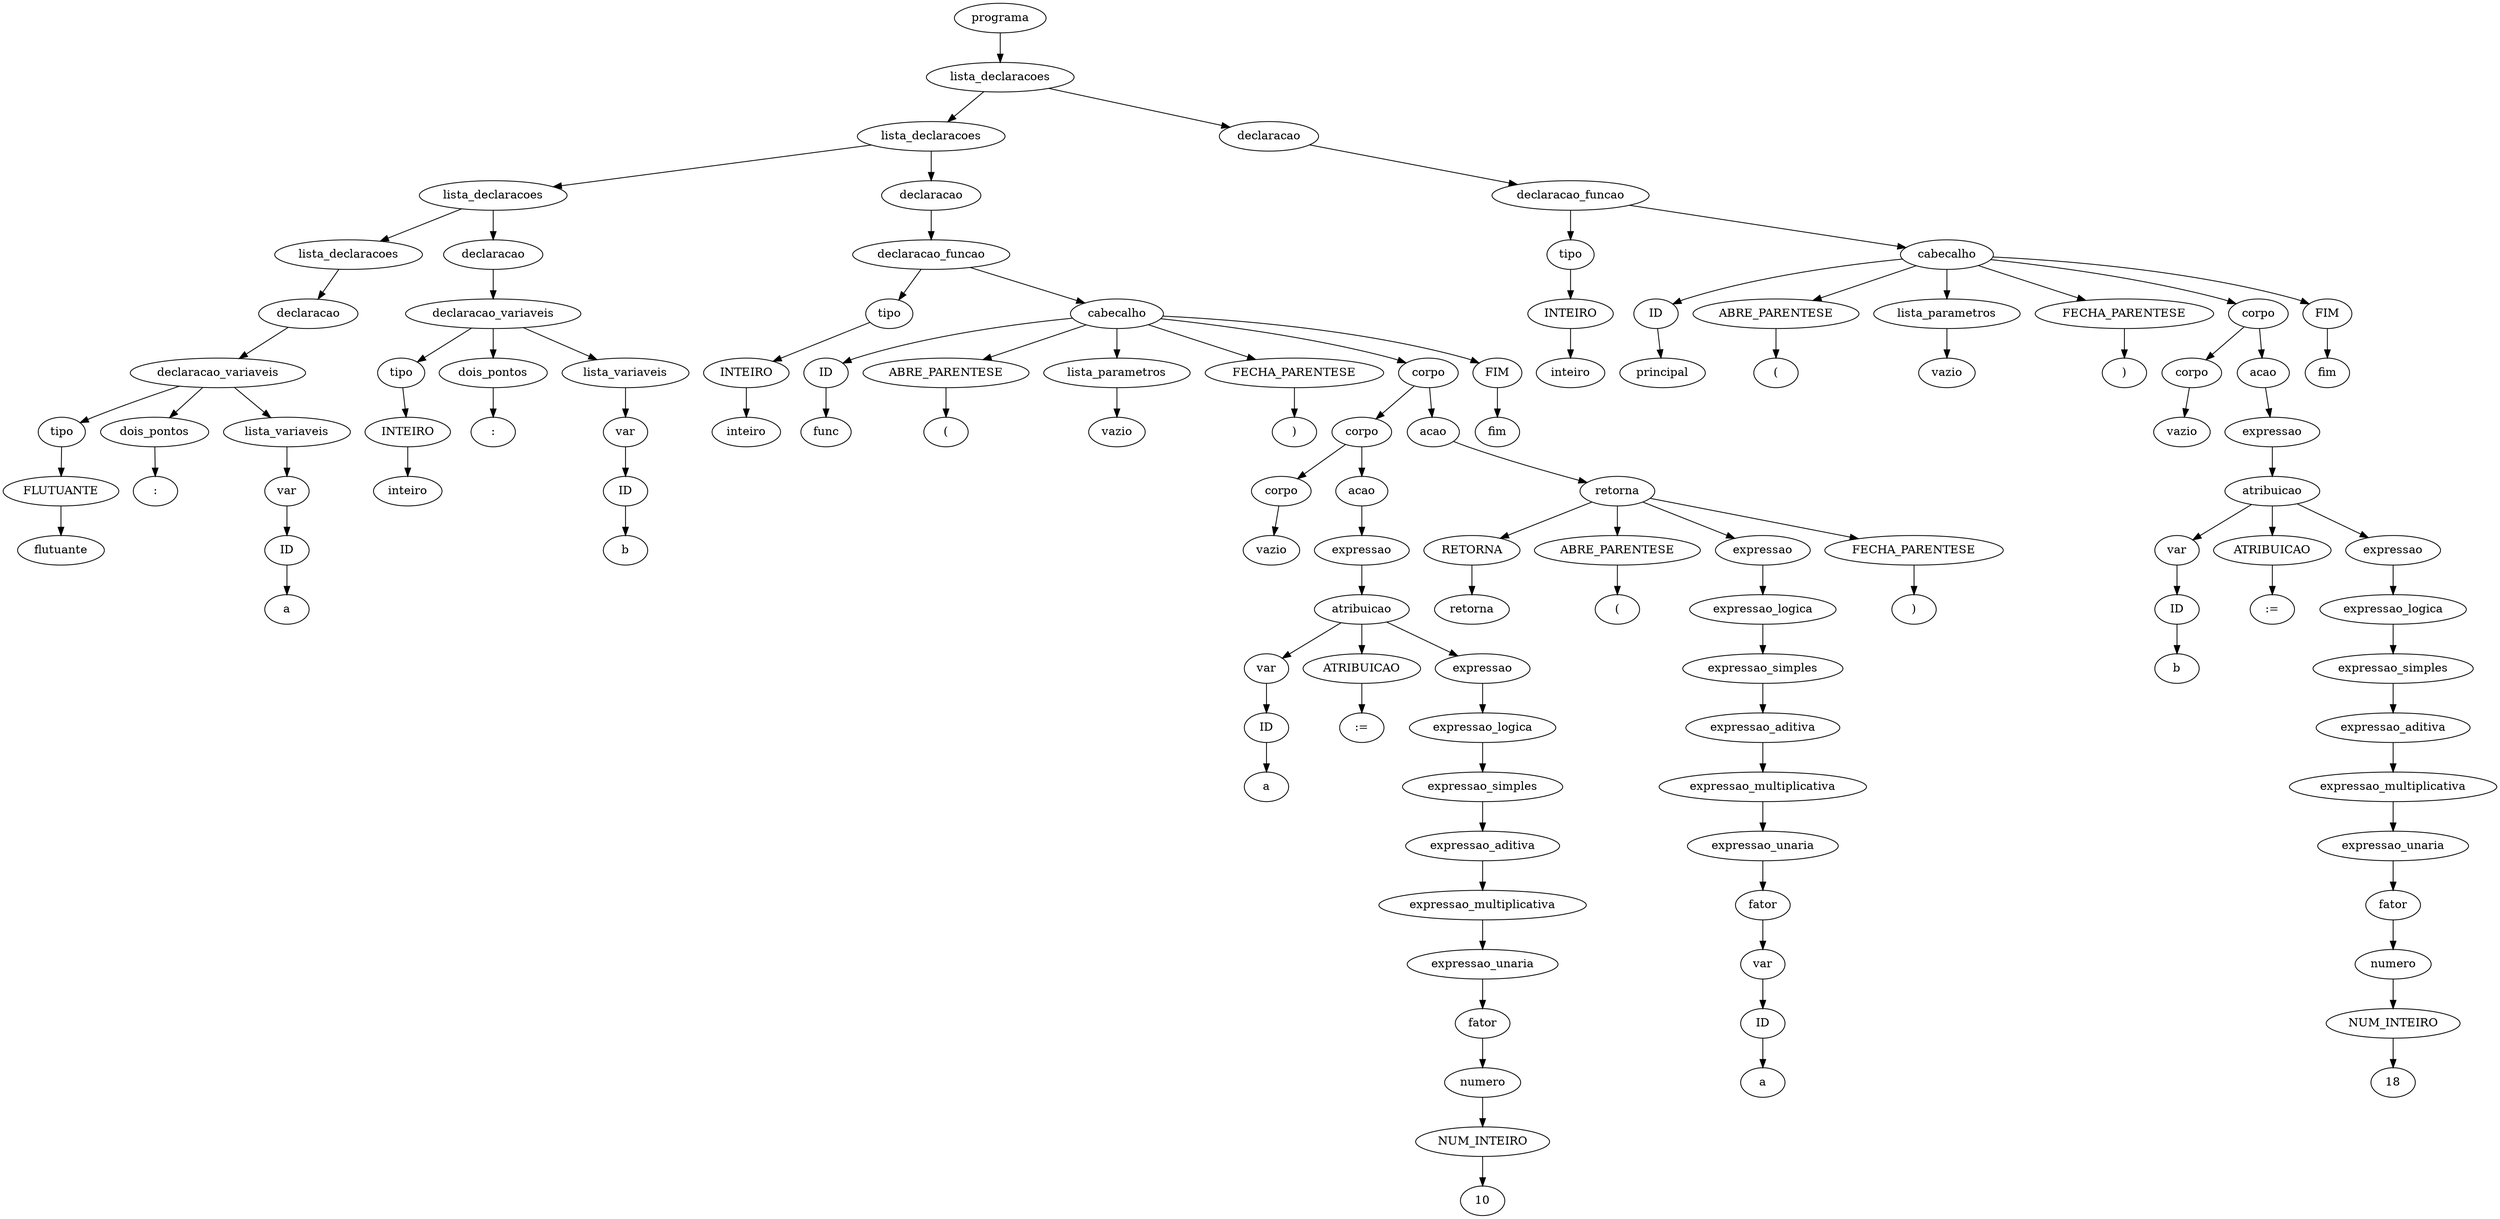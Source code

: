 digraph tree {
    "0x7f96a5c3a040" [label="programa"];
    "0x7f96a5c3adc0" [label="lista_declaracoes"];
    "0x7f96a5c3a940" [label="lista_declaracoes"];
    "0x7f96a5cacac0" [label="lista_declaracoes"];
    "0x7f96a5c97eb0" [label="lista_declaracoes"];
    "0x7f96a5c97f40" [label="declaracao"];
    "0x7f96a5dab850" [label="declaracao_variaveis"];
    "0x7f96a5c97fa0" [label="tipo"];
    "0x7f96a5dab790" [label="FLUTUANTE"];
    "0x7f96a5dab7c0" [label="flutuante"];
    "0x7f96a5c97e80" [label="dois_pontos"];
    "0x7f96a5cacd90" [label=":"];
    "0x7f96a5dab7f0" [label="lista_variaveis"];
    "0x7f96a5c97e50" [label="var"];
    "0x7f96a5c97f10" [label="ID"];
    "0x7f96a5caccd0" [label="a"];
    "0x7f96a5cacf70" [label="declaracao"];
    "0x7f96a5c3a1c0" [label="declaracao_variaveis"];
    "0x7f96a5cace20" [label="tipo"];
    "0x7f96a5c72f10" [label="INTEIRO"];
    "0x7f96a5c3a100" [label="inteiro"];
    "0x7f96a5c3a280" [label="dois_pontos"];
    "0x7f96a5c3a2b0" [label=":"];
    "0x7f96a5c3a250" [label="lista_variaveis"];
    "0x7f96a5cacfd0" [label="var"];
    "0x7f96a5cacd30" [label="ID"];
    "0x7f96a5c3a0d0" [label="b"];
    "0x7f96a5c3a2e0" [label="declaracao"];
    "0x7f96a5c3a190" [label="declaracao_funcao"];
    "0x7f96a5c97fd0" [label="tipo"];
    "0x7f96a5c97ee0" [label="INTEIRO"];
    "0x7f96a5c3a310" [label="inteiro"];
    "0x7f96a5c3a5e0" [label="cabecalho"];
    "0x7f96a5c3af10" [label="ID"];
    "0x7f96a5c3af40" [label="func"];
    "0x7f96a5c3ad30" [label="ABRE_PARENTESE"];
    "0x7f96a5c3aa90" [label="("];
    "0x7f96a5c3a430" [label="lista_parametros"];
    "0x7f96a5c3a160" [label="vazio"];
    "0x7f96a5c3aaf0" [label="FECHA_PARENTESE"];
    "0x7f96a5c3af70" [label=")"];
    "0x7f96a5c3acd0" [label="corpo"];
    "0x7f96a5c3a9a0" [label="corpo"];
    "0x7f96a5c3a550" [label="corpo"];
    "0x7f96a5c3a340" [label="vazio"];
    "0x7f96a5c3a8b0" [label="acao"];
    "0x7f96a5c3a580" [label="expressao"];
    "0x7f96a5c3a850" [label="atribuicao"];
    "0x7f96a5c3a460" [label="var"];
    "0x7f96a5c3a4c0" [label="ID"];
    "0x7f96a5c3a640" [label="a"];
    "0x7f96a5c3a8e0" [label="ATRIBUICAO"];
    "0x7f96a5c3a970" [label=":="];
    "0x7f96a5c3a820" [label="expressao"];
    "0x7f96a5c3a7f0" [label="expressao_logica"];
    "0x7f96a5c3a730" [label="expressao_simples"];
    "0x7f96a5c3a6d0" [label="expressao_aditiva"];
    "0x7f96a5c3a7c0" [label="expressao_multiplicativa"];
    "0x7f96a5c3a670" [label="expressao_unaria"];
    "0x7f96a5c3a6a0" [label="fator"];
    "0x7f96a5c3a4f0" [label="numero"];
    "0x7f96a5c3a490" [label="NUM_INTEIRO"];
    "0x7f96a5c3a790" [label="10"];
    "0x7f96a5c3adf0" [label="acao"];
    "0x7f96a5c3ac70" [label="retorna"];
    "0x7f96a5c3ad00" [label="RETORNA"];
    "0x7f96a5c3ae20" [label="retorna"];
    "0x7f96a5c3ae50" [label="ABRE_PARENTESE"];
    "0x7f96a5c3ae80" [label="("];
    "0x7f96a5c3ac10" [label="expressao"];
    "0x7f96a5c3abb0" [label="expressao_logica"];
    "0x7f96a5c3ab50" [label="expressao_simples"];
    "0x7f96a5c3aa30" [label="expressao_aditiva"];
    "0x7f96a5c3a5b0" [label="expressao_multiplicativa"];
    "0x7f96a5c3a9d0" [label="expressao_unaria"];
    "0x7f96a5c3aa00" [label="fator"];
    "0x7f96a5c3a3d0" [label="var"];
    "0x7f96a5c3a520" [label="ID"];
    "0x7f96a5c3a610" [label="a"];
    "0x7f96a5c3aeb0" [label="FECHA_PARENTESE"];
    "0x7f96a5c3aee0" [label=")"];
    "0x7f96a5c3afa0" [label="FIM"];
    "0x7f96a5c3afd0" [label="fim"];
    "0x7f96a5c3a910" [label="declaracao"];
    "0x7f96a5c3a070" [label="declaracao_funcao"];
    "0x7f96a5cacdc0" [label="tipo"];
    "0x7f96a5cacdf0" [label="INTEIRO"];
    "0x7f96a5c3a220" [label="inteiro"];
    "0x7f96a5bef130" [label="cabecalho"];
    "0x7f96a5bef220" [label="ID"];
    "0x7f96a5bef1c0" [label="principal"];
    "0x7f96a5bef6a0" [label="ABRE_PARENTESE"];
    "0x7f96a5bef6d0" [label="("];
    "0x7f96a5bef070" [label="lista_parametros"];
    "0x7f96a5c3aca0" [label="vazio"];
    "0x7f96a5bef700" [label="FECHA_PARENTESE"];
    "0x7f96a5bef730" [label=")"];
    "0x7f96a5bef610" [label="corpo"];
    "0x7f96a5bef160" [label="corpo"];
    "0x7f96a5c3a0a0" [label="vazio"];
    "0x7f96a5bef520" [label="acao"];
    "0x7f96a5bef190" [label="expressao"];
    "0x7f96a5bef4c0" [label="atribuicao"];
    "0x7f96a5bef040" [label="var"];
    "0x7f96a5bef0a0" [label="ID"];
    "0x7f96a5bef250" [label="b"];
    "0x7f96a5bef550" [label="ATRIBUICAO"];
    "0x7f96a5bef5e0" [label=":="];
    "0x7f96a5bef490" [label="expressao"];
    "0x7f96a5bef460" [label="expressao_logica"];
    "0x7f96a5bef3a0" [label="expressao_simples"];
    "0x7f96a5bef340" [label="expressao_aditiva"];
    "0x7f96a5bef430" [label="expressao_multiplicativa"];
    "0x7f96a5bef2b0" [label="expressao_unaria"];
    "0x7f96a5bef310" [label="fator"];
    "0x7f96a5bef100" [label="numero"];
    "0x7f96a5bef0d0" [label="NUM_INTEIRO"];
    "0x7f96a5bef400" [label="18"];
    "0x7f96a5bef760" [label="FIM"];
    "0x7f96a5bef790" [label="fim"];
    "0x7f96a5c3a040" -> "0x7f96a5c3adc0";
    "0x7f96a5c3adc0" -> "0x7f96a5c3a940";
    "0x7f96a5c3adc0" -> "0x7f96a5c3a910";
    "0x7f96a5c3a940" -> "0x7f96a5cacac0";
    "0x7f96a5c3a940" -> "0x7f96a5c3a2e0";
    "0x7f96a5cacac0" -> "0x7f96a5c97eb0";
    "0x7f96a5cacac0" -> "0x7f96a5cacf70";
    "0x7f96a5c97eb0" -> "0x7f96a5c97f40";
    "0x7f96a5c97f40" -> "0x7f96a5dab850";
    "0x7f96a5dab850" -> "0x7f96a5c97fa0";
    "0x7f96a5dab850" -> "0x7f96a5c97e80";
    "0x7f96a5dab850" -> "0x7f96a5dab7f0";
    "0x7f96a5c97fa0" -> "0x7f96a5dab790";
    "0x7f96a5dab790" -> "0x7f96a5dab7c0";
    "0x7f96a5c97e80" -> "0x7f96a5cacd90";
    "0x7f96a5dab7f0" -> "0x7f96a5c97e50";
    "0x7f96a5c97e50" -> "0x7f96a5c97f10";
    "0x7f96a5c97f10" -> "0x7f96a5caccd0";
    "0x7f96a5cacf70" -> "0x7f96a5c3a1c0";
    "0x7f96a5c3a1c0" -> "0x7f96a5cace20";
    "0x7f96a5c3a1c0" -> "0x7f96a5c3a280";
    "0x7f96a5c3a1c0" -> "0x7f96a5c3a250";
    "0x7f96a5cace20" -> "0x7f96a5c72f10";
    "0x7f96a5c72f10" -> "0x7f96a5c3a100";
    "0x7f96a5c3a280" -> "0x7f96a5c3a2b0";
    "0x7f96a5c3a250" -> "0x7f96a5cacfd0";
    "0x7f96a5cacfd0" -> "0x7f96a5cacd30";
    "0x7f96a5cacd30" -> "0x7f96a5c3a0d0";
    "0x7f96a5c3a2e0" -> "0x7f96a5c3a190";
    "0x7f96a5c3a190" -> "0x7f96a5c97fd0";
    "0x7f96a5c3a190" -> "0x7f96a5c3a5e0";
    "0x7f96a5c97fd0" -> "0x7f96a5c97ee0";
    "0x7f96a5c97ee0" -> "0x7f96a5c3a310";
    "0x7f96a5c3a5e0" -> "0x7f96a5c3af10";
    "0x7f96a5c3a5e0" -> "0x7f96a5c3ad30";
    "0x7f96a5c3a5e0" -> "0x7f96a5c3a430";
    "0x7f96a5c3a5e0" -> "0x7f96a5c3aaf0";
    "0x7f96a5c3a5e0" -> "0x7f96a5c3acd0";
    "0x7f96a5c3a5e0" -> "0x7f96a5c3afa0";
    "0x7f96a5c3af10" -> "0x7f96a5c3af40";
    "0x7f96a5c3ad30" -> "0x7f96a5c3aa90";
    "0x7f96a5c3a430" -> "0x7f96a5c3a160";
    "0x7f96a5c3aaf0" -> "0x7f96a5c3af70";
    "0x7f96a5c3acd0" -> "0x7f96a5c3a9a0";
    "0x7f96a5c3acd0" -> "0x7f96a5c3adf0";
    "0x7f96a5c3a9a0" -> "0x7f96a5c3a550";
    "0x7f96a5c3a9a0" -> "0x7f96a5c3a8b0";
    "0x7f96a5c3a550" -> "0x7f96a5c3a340";
    "0x7f96a5c3a8b0" -> "0x7f96a5c3a580";
    "0x7f96a5c3a580" -> "0x7f96a5c3a850";
    "0x7f96a5c3a850" -> "0x7f96a5c3a460";
    "0x7f96a5c3a850" -> "0x7f96a5c3a8e0";
    "0x7f96a5c3a850" -> "0x7f96a5c3a820";
    "0x7f96a5c3a460" -> "0x7f96a5c3a4c0";
    "0x7f96a5c3a4c0" -> "0x7f96a5c3a640";
    "0x7f96a5c3a8e0" -> "0x7f96a5c3a970";
    "0x7f96a5c3a820" -> "0x7f96a5c3a7f0";
    "0x7f96a5c3a7f0" -> "0x7f96a5c3a730";
    "0x7f96a5c3a730" -> "0x7f96a5c3a6d0";
    "0x7f96a5c3a6d0" -> "0x7f96a5c3a7c0";
    "0x7f96a5c3a7c0" -> "0x7f96a5c3a670";
    "0x7f96a5c3a670" -> "0x7f96a5c3a6a0";
    "0x7f96a5c3a6a0" -> "0x7f96a5c3a4f0";
    "0x7f96a5c3a4f0" -> "0x7f96a5c3a490";
    "0x7f96a5c3a490" -> "0x7f96a5c3a790";
    "0x7f96a5c3adf0" -> "0x7f96a5c3ac70";
    "0x7f96a5c3ac70" -> "0x7f96a5c3ad00";
    "0x7f96a5c3ac70" -> "0x7f96a5c3ae50";
    "0x7f96a5c3ac70" -> "0x7f96a5c3ac10";
    "0x7f96a5c3ac70" -> "0x7f96a5c3aeb0";
    "0x7f96a5c3ad00" -> "0x7f96a5c3ae20";
    "0x7f96a5c3ae50" -> "0x7f96a5c3ae80";
    "0x7f96a5c3ac10" -> "0x7f96a5c3abb0";
    "0x7f96a5c3abb0" -> "0x7f96a5c3ab50";
    "0x7f96a5c3ab50" -> "0x7f96a5c3aa30";
    "0x7f96a5c3aa30" -> "0x7f96a5c3a5b0";
    "0x7f96a5c3a5b0" -> "0x7f96a5c3a9d0";
    "0x7f96a5c3a9d0" -> "0x7f96a5c3aa00";
    "0x7f96a5c3aa00" -> "0x7f96a5c3a3d0";
    "0x7f96a5c3a3d0" -> "0x7f96a5c3a520";
    "0x7f96a5c3a520" -> "0x7f96a5c3a610";
    "0x7f96a5c3aeb0" -> "0x7f96a5c3aee0";
    "0x7f96a5c3afa0" -> "0x7f96a5c3afd0";
    "0x7f96a5c3a910" -> "0x7f96a5c3a070";
    "0x7f96a5c3a070" -> "0x7f96a5cacdc0";
    "0x7f96a5c3a070" -> "0x7f96a5bef130";
    "0x7f96a5cacdc0" -> "0x7f96a5cacdf0";
    "0x7f96a5cacdf0" -> "0x7f96a5c3a220";
    "0x7f96a5bef130" -> "0x7f96a5bef220";
    "0x7f96a5bef130" -> "0x7f96a5bef6a0";
    "0x7f96a5bef130" -> "0x7f96a5bef070";
    "0x7f96a5bef130" -> "0x7f96a5bef700";
    "0x7f96a5bef130" -> "0x7f96a5bef610";
    "0x7f96a5bef130" -> "0x7f96a5bef760";
    "0x7f96a5bef220" -> "0x7f96a5bef1c0";
    "0x7f96a5bef6a0" -> "0x7f96a5bef6d0";
    "0x7f96a5bef070" -> "0x7f96a5c3aca0";
    "0x7f96a5bef700" -> "0x7f96a5bef730";
    "0x7f96a5bef610" -> "0x7f96a5bef160";
    "0x7f96a5bef610" -> "0x7f96a5bef520";
    "0x7f96a5bef160" -> "0x7f96a5c3a0a0";
    "0x7f96a5bef520" -> "0x7f96a5bef190";
    "0x7f96a5bef190" -> "0x7f96a5bef4c0";
    "0x7f96a5bef4c0" -> "0x7f96a5bef040";
    "0x7f96a5bef4c0" -> "0x7f96a5bef550";
    "0x7f96a5bef4c0" -> "0x7f96a5bef490";
    "0x7f96a5bef040" -> "0x7f96a5bef0a0";
    "0x7f96a5bef0a0" -> "0x7f96a5bef250";
    "0x7f96a5bef550" -> "0x7f96a5bef5e0";
    "0x7f96a5bef490" -> "0x7f96a5bef460";
    "0x7f96a5bef460" -> "0x7f96a5bef3a0";
    "0x7f96a5bef3a0" -> "0x7f96a5bef340";
    "0x7f96a5bef340" -> "0x7f96a5bef430";
    "0x7f96a5bef430" -> "0x7f96a5bef2b0";
    "0x7f96a5bef2b0" -> "0x7f96a5bef310";
    "0x7f96a5bef310" -> "0x7f96a5bef100";
    "0x7f96a5bef100" -> "0x7f96a5bef0d0";
    "0x7f96a5bef0d0" -> "0x7f96a5bef400";
    "0x7f96a5bef760" -> "0x7f96a5bef790";
}
